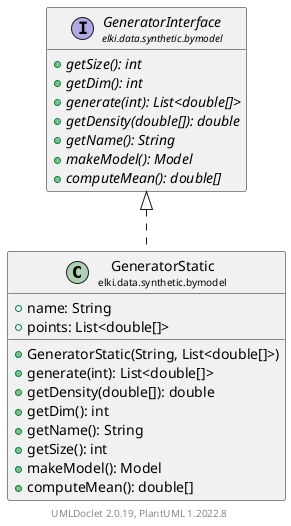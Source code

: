 @startuml
    remove .*\.(Instance|Par|Parameterizer|Factory)$
    set namespaceSeparator none
    hide empty fields
    hide empty methods

    class "<size:14>GeneratorStatic\n<size:10>elki.data.synthetic.bymodel" as elki.data.synthetic.bymodel.GeneratorStatic [[GeneratorStatic.html]] {
        +name: String
        +points: List<double[]>
        +GeneratorStatic(String, List<double[]>)
        +generate(int): List<double[]>
        +getDensity(double[]): double
        +getDim(): int
        +getName(): String
        +getSize(): int
        +makeModel(): Model
        +computeMean(): double[]
    }

    interface "<size:14>GeneratorInterface\n<size:10>elki.data.synthetic.bymodel" as elki.data.synthetic.bymodel.GeneratorInterface [[GeneratorInterface.html]] {
        {abstract} +getSize(): int
        {abstract} +getDim(): int
        {abstract} +generate(int): List<double[]>
        {abstract} +getDensity(double[]): double
        {abstract} +getName(): String
        {abstract} +makeModel(): Model
        {abstract} +computeMean(): double[]
    }

    elki.data.synthetic.bymodel.GeneratorInterface <|.. elki.data.synthetic.bymodel.GeneratorStatic

    center footer UMLDoclet 2.0.19, PlantUML 1.2022.8
@enduml
